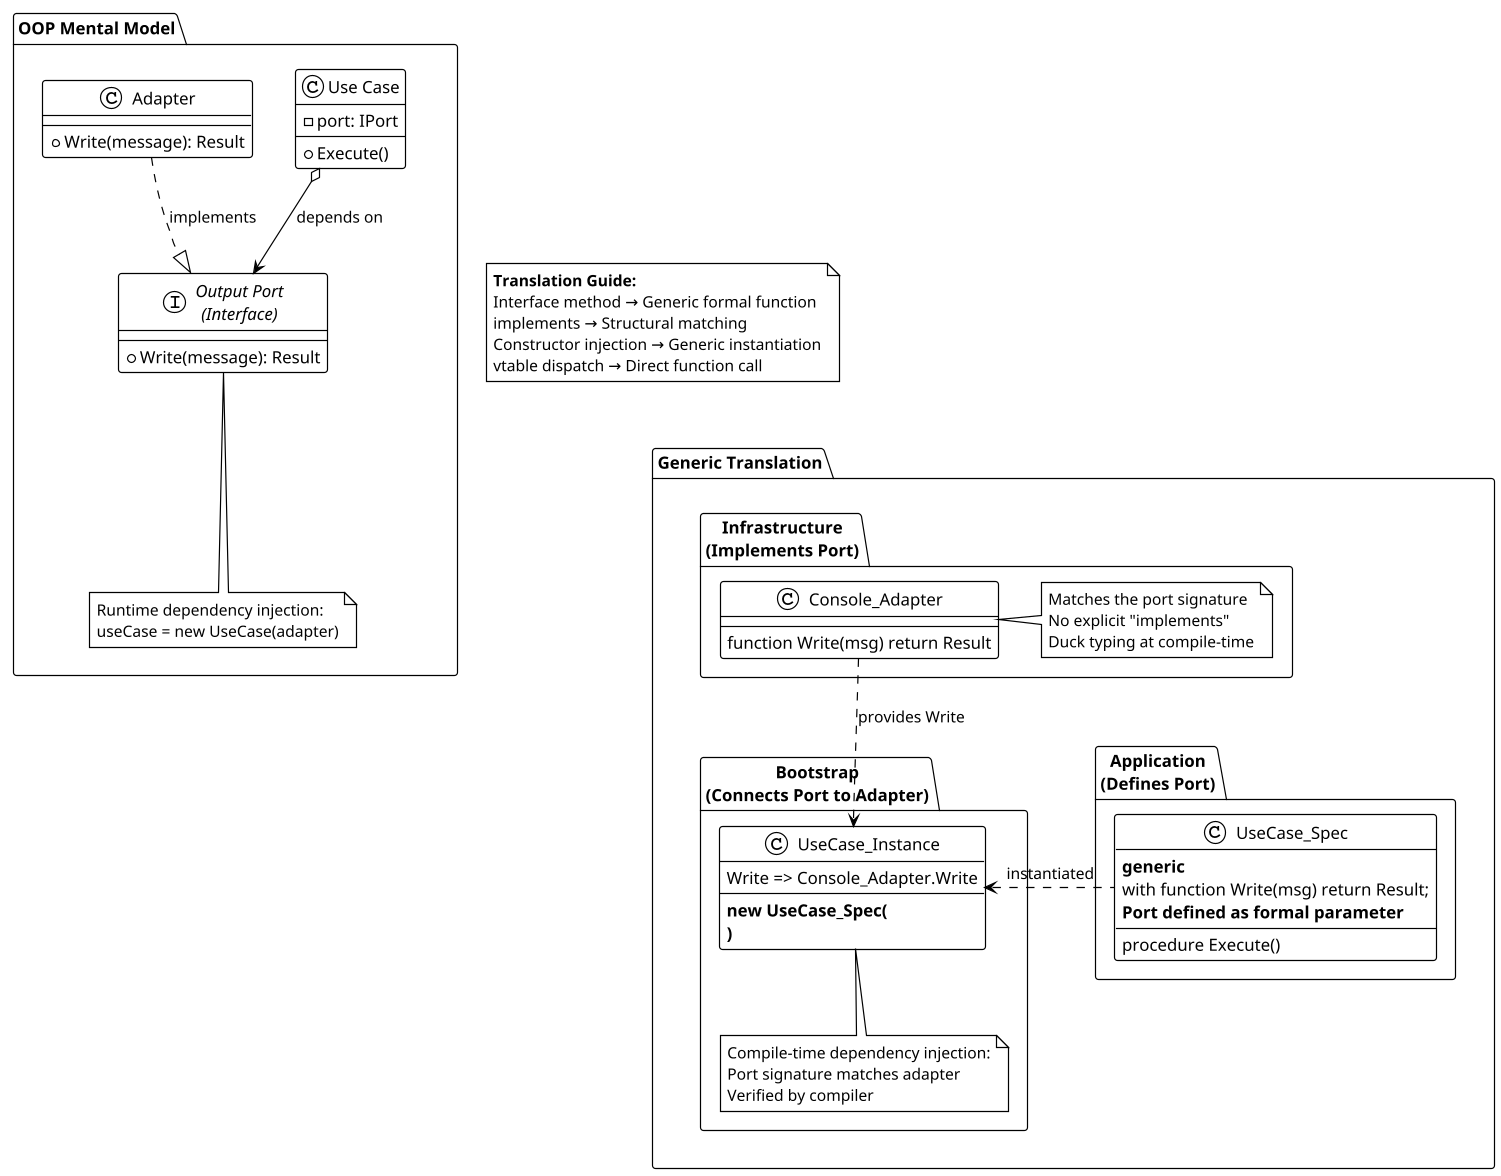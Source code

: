 @startuml Port-Adapter Pattern with Generics
!theme plain
scale 1.2

package "OOP Mental Model" as OOP {
  interface "Output Port\n(Interface)" as IPort {
    +Write(message): Result
  }

  class "Use Case" as UC {
    -port: IPort
    +Execute()
  }

  class "Adapter" as Adapter {
    +Write(message): Result
  }

  UC o--> IPort : depends on
  Adapter ..|> IPort : implements

  note bottom of IPort
    Runtime dependency injection:
    useCase = new UseCase(adapter)
  end note
}

package "Generic Translation" as Generic {
  package "Application\n(Defines Port)" as AppLayer {
    class "UseCase_Spec" as GenUC {
      **generic**
      with function Write(msg) return Result;
      **Port defined as formal parameter**
      --
      procedure Execute()
    }
  }

  package "Infrastructure\n(Implements Port)" as InfraLayer {
    class "Console_Adapter" as GenAdapter {
      function Write(msg) return Result
    }

    note right of GenAdapter
      Matches the port signature
      No explicit "implements"
      Duck typing at compile-time
    end note
  }

  package "Bootstrap\n(Connects Port to Adapter)" as BootLayer {
    class "UseCase_Instance" as Instance {
      **new UseCase_Spec(**
        Write => Console_Adapter.Write
      **)**
    }

    note bottom of Instance
      Compile-time dependency injection:
      Port signature matches adapter
      Verified by compiler
    end note
  }

  GenUC .left.> Instance : instantiated
  GenAdapter ..> Instance : provides Write
}

note as Translation
**Translation Guide:**
Interface method → Generic formal function
implements → Structural matching
Constructor injection → Generic instantiation
vtable dispatch → Direct function call
end note

OOP -[hidden]down-> Translation
Translation -[hidden]down-> Generic

@enduml
